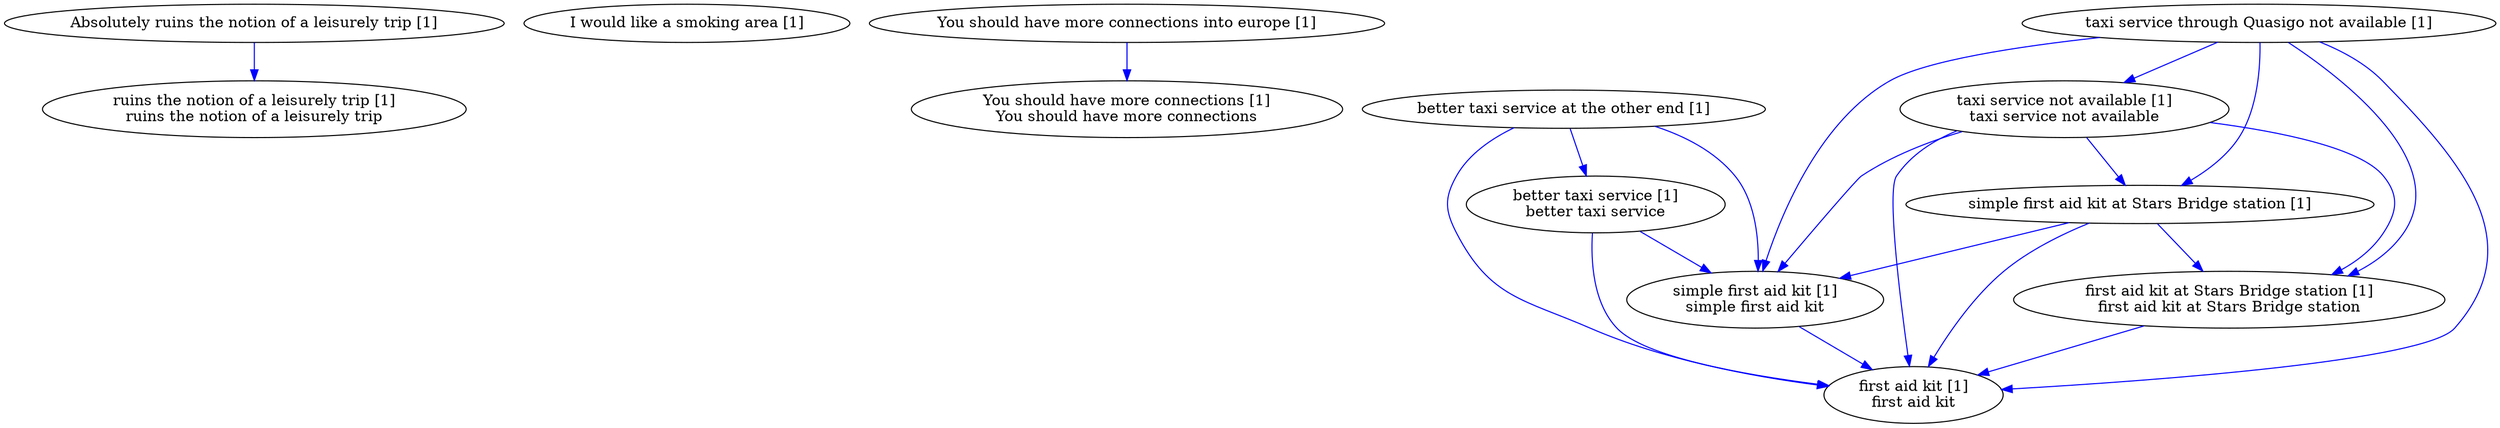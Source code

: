 digraph collapsedGraph {
"Absolutely ruins the notion of a leisurely trip [1]""ruins the notion of a leisurely trip [1]\nruins the notion of a leisurely trip""I would like a smoking area [1]""You should have more connections into europe [1]""You should have more connections [1]\nYou should have more connections""better taxi service at the other end [1]""better taxi service [1]\nbetter taxi service""simple first aid kit at Stars Bridge station [1]""first aid kit at Stars Bridge station [1]\nfirst aid kit at Stars Bridge station""first aid kit [1]\nfirst aid kit""simple first aid kit [1]\nsimple first aid kit""taxi service through Quasigo not available [1]""taxi service not available [1]\ntaxi service not available""better taxi service [1]\nbetter taxi service" -> "simple first aid kit [1]\nsimple first aid kit" [color=blue]
"taxi service through Quasigo not available [1]" -> "simple first aid kit at Stars Bridge station [1]" [color=blue]
"better taxi service [1]\nbetter taxi service" -> "first aid kit [1]\nfirst aid kit" [color=blue]
"better taxi service at the other end [1]" -> "first aid kit [1]\nfirst aid kit" [color=blue]
"taxi service not available [1]\ntaxi service not available" -> "first aid kit at Stars Bridge station [1]\nfirst aid kit at Stars Bridge station" [color=blue]
"taxi service through Quasigo not available [1]" -> "first aid kit [1]\nfirst aid kit" [color=blue]
"taxi service not available [1]\ntaxi service not available" -> "simple first aid kit at Stars Bridge station [1]" [color=blue]
"taxi service through Quasigo not available [1]" -> "first aid kit at Stars Bridge station [1]\nfirst aid kit at Stars Bridge station" [color=blue]
"taxi service not available [1]\ntaxi service not available" -> "first aid kit [1]\nfirst aid kit" [color=blue]
"better taxi service at the other end [1]" -> "simple first aid kit [1]\nsimple first aid kit" [color=blue]
"Absolutely ruins the notion of a leisurely trip [1]" -> "ruins the notion of a leisurely trip [1]\nruins the notion of a leisurely trip" [color=blue]
"You should have more connections into europe [1]" -> "You should have more connections [1]\nYou should have more connections" [color=blue]
"better taxi service at the other end [1]" -> "better taxi service [1]\nbetter taxi service" [color=blue]
"simple first aid kit at Stars Bridge station [1]" -> "first aid kit at Stars Bridge station [1]\nfirst aid kit at Stars Bridge station" [color=blue]
"first aid kit at Stars Bridge station [1]\nfirst aid kit at Stars Bridge station" -> "first aid kit [1]\nfirst aid kit" [color=blue]
"simple first aid kit at Stars Bridge station [1]" -> "simple first aid kit [1]\nsimple first aid kit" [color=blue]
"simple first aid kit [1]\nsimple first aid kit" -> "first aid kit [1]\nfirst aid kit" [color=blue]
"simple first aid kit at Stars Bridge station [1]" -> "first aid kit [1]\nfirst aid kit" [color=blue]
"taxi service through Quasigo not available [1]" -> "taxi service not available [1]\ntaxi service not available" [color=blue]
"taxi service through Quasigo not available [1]" -> "simple first aid kit [1]\nsimple first aid kit" [color=blue]
"taxi service not available [1]\ntaxi service not available" -> "simple first aid kit [1]\nsimple first aid kit" [color=blue]
}